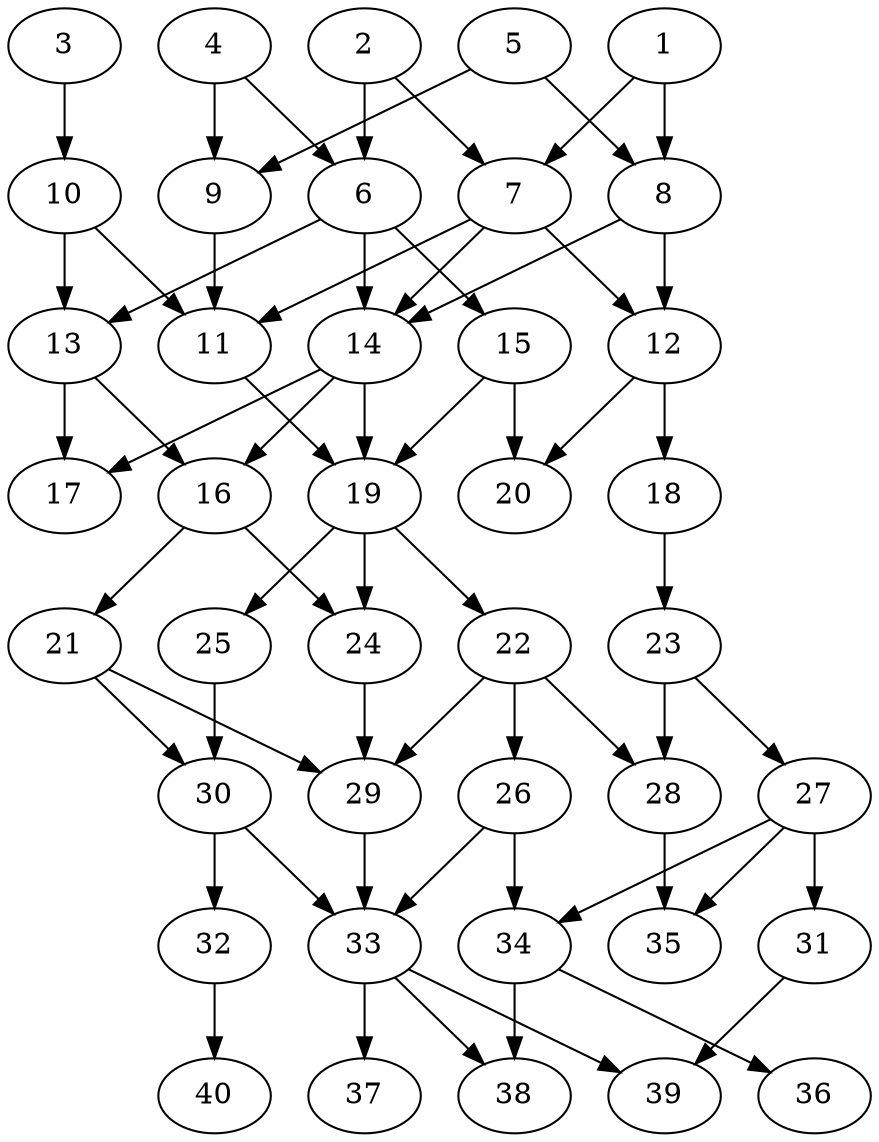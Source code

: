 // DAG automatically generated by daggen at Thu Oct  3 14:06:48 2019
// ./daggen --dot -n 40 --ccr 0.3 --fat 0.5 --regular 0.9 --density 0.5 --mindata 5242880 --maxdata 52428800 
digraph G {
  1 [size="55821653", alpha="0.01", expect_size="16746496"] 
  1 -> 7 [size ="16746496"]
  1 -> 8 [size ="16746496"]
  2 [size="106987520", alpha="0.09", expect_size="32096256"] 
  2 -> 6 [size ="32096256"]
  2 -> 7 [size ="32096256"]
  3 [size="56337067", alpha="0.17", expect_size="16901120"] 
  3 -> 10 [size ="16901120"]
  4 [size="150289067", alpha="0.02", expect_size="45086720"] 
  4 -> 6 [size ="45086720"]
  4 -> 9 [size ="45086720"]
  5 [size="71195307", alpha="0.02", expect_size="21358592"] 
  5 -> 8 [size ="21358592"]
  5 -> 9 [size ="21358592"]
  6 [size="18647040", alpha="0.01", expect_size="5594112"] 
  6 -> 13 [size ="5594112"]
  6 -> 14 [size ="5594112"]
  6 -> 15 [size ="5594112"]
  7 [size="147244373", alpha="0.00", expect_size="44173312"] 
  7 -> 11 [size ="44173312"]
  7 -> 12 [size ="44173312"]
  7 -> 14 [size ="44173312"]
  8 [size="101867520", alpha="0.08", expect_size="30560256"] 
  8 -> 12 [size ="30560256"]
  8 -> 14 [size ="30560256"]
  9 [size="111892480", alpha="0.12", expect_size="33567744"] 
  9 -> 11 [size ="33567744"]
  10 [size="123357867", alpha="0.17", expect_size="37007360"] 
  10 -> 11 [size ="37007360"]
  10 -> 13 [size ="37007360"]
  11 [size="20169387", alpha="0.02", expect_size="6050816"] 
  11 -> 19 [size ="6050816"]
  12 [size="28996267", alpha="0.20", expect_size="8698880"] 
  12 -> 18 [size ="8698880"]
  12 -> 20 [size ="8698880"]
  13 [size="97860267", alpha="0.04", expect_size="29358080"] 
  13 -> 16 [size ="29358080"]
  13 -> 17 [size ="29358080"]
  14 [size="71693653", alpha="0.14", expect_size="21508096"] 
  14 -> 16 [size ="21508096"]
  14 -> 17 [size ="21508096"]
  14 -> 19 [size ="21508096"]
  15 [size="88586240", alpha="0.15", expect_size="26575872"] 
  15 -> 19 [size ="26575872"]
  15 -> 20 [size ="26575872"]
  16 [size="105837227", alpha="0.14", expect_size="31751168"] 
  16 -> 21 [size ="31751168"]
  16 -> 24 [size ="31751168"]
  17 [size="116534613", alpha="0.18", expect_size="34960384"] 
  18 [size="118336853", alpha="0.07", expect_size="35501056"] 
  18 -> 23 [size ="35501056"]
  19 [size="24941227", alpha="0.20", expect_size="7482368"] 
  19 -> 22 [size ="7482368"]
  19 -> 24 [size ="7482368"]
  19 -> 25 [size ="7482368"]
  20 [size="116534613", alpha="0.13", expect_size="34960384"] 
  21 [size="93235200", alpha="0.12", expect_size="27970560"] 
  21 -> 29 [size ="27970560"]
  21 -> 30 [size ="27970560"]
  22 [size="106175147", alpha="0.02", expect_size="31852544"] 
  22 -> 26 [size ="31852544"]
  22 -> 28 [size ="31852544"]
  22 -> 29 [size ="31852544"]
  23 [size="104516267", alpha="0.17", expect_size="31354880"] 
  23 -> 27 [size ="31354880"]
  23 -> 28 [size ="31354880"]
  24 [size="137704107", alpha="0.09", expect_size="41311232"] 
  24 -> 29 [size ="41311232"]
  25 [size="91129173", alpha="0.08", expect_size="27338752"] 
  25 -> 30 [size ="27338752"]
  26 [size="51759787", alpha="0.07", expect_size="15527936"] 
  26 -> 33 [size ="15527936"]
  26 -> 34 [size ="15527936"]
  27 [size="163560107", alpha="0.02", expect_size="49068032"] 
  27 -> 31 [size ="49068032"]
  27 -> 34 [size ="49068032"]
  27 -> 35 [size ="49068032"]
  28 [size="149176320", alpha="0.08", expect_size="44752896"] 
  28 -> 35 [size ="44752896"]
  29 [size="46250667", alpha="0.06", expect_size="13875200"] 
  29 -> 33 [size ="13875200"]
  30 [size="42478933", alpha="0.18", expect_size="12743680"] 
  30 -> 32 [size ="12743680"]
  30 -> 33 [size ="12743680"]
  31 [size="147322880", alpha="0.10", expect_size="44196864"] 
  31 -> 39 [size ="44196864"]
  32 [size="84558507", alpha="0.03", expect_size="25367552"] 
  32 -> 40 [size ="25367552"]
  33 [size="100980053", alpha="0.07", expect_size="30294016"] 
  33 -> 37 [size ="30294016"]
  33 -> 38 [size ="30294016"]
  33 -> 39 [size ="30294016"]
  34 [size="78165333", alpha="0.17", expect_size="23449600"] 
  34 -> 36 [size ="23449600"]
  34 -> 38 [size ="23449600"]
  35 [size="148930560", alpha="0.17", expect_size="44679168"] 
  36 [size="52418560", alpha="0.08", expect_size="15725568"] 
  37 [size="104379733", alpha="0.11", expect_size="31313920"] 
  38 [size="120009387", alpha="0.07", expect_size="36002816"] 
  39 [size="26415787", alpha="0.04", expect_size="7924736"] 
  40 [size="75301547", alpha="0.14", expect_size="22590464"] 
}
